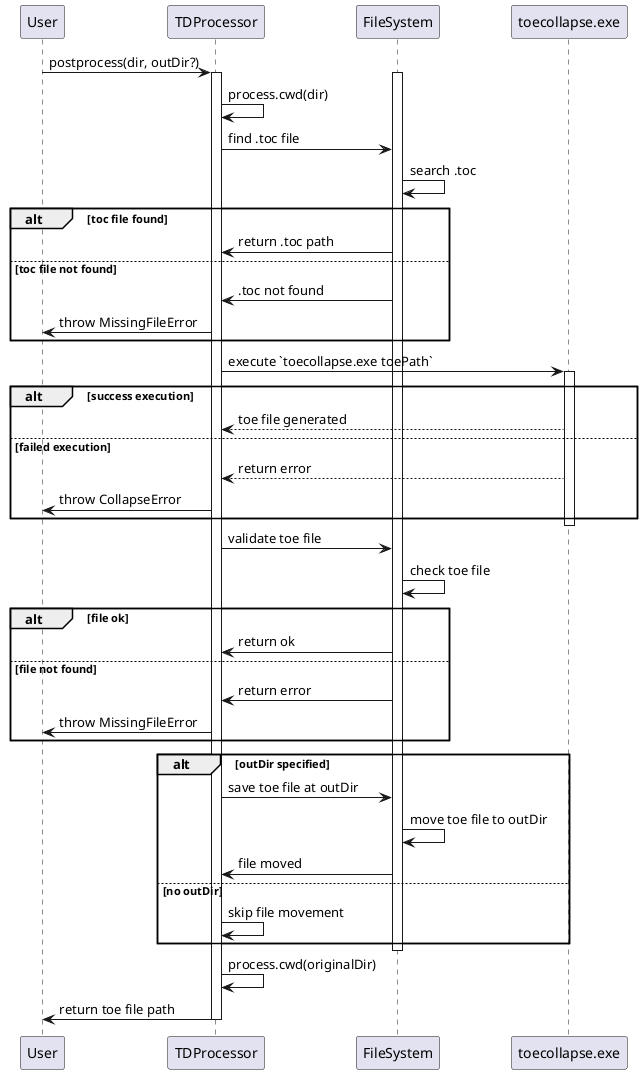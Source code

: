 @startuml

participant User
participant TDProcessor
participant FileSystem
participant toecollapse.exe

User -> TDProcessor: postprocess(dir, outDir?)
activate TDProcessor
activate FileSystem

TDProcessor -> TDProcessor: process.cwd(dir)
TDProcessor -> FileSystem: find .toc file
FileSystem -> FileSystem: search .toc

alt toc file found
    FileSystem -> TDProcessor: return .toc path
else toc file not found
    FileSystem -> TDProcessor: .toc not found
    TDProcessor -> User: throw MissingFileError
end

TDProcessor -> toecollapse.exe: execute `toecollapse.exe toePath`
activate toecollapse.exe
alt success execution
    toecollapse.exe --> TDProcessor: toe file generated
else failed execution
    toecollapse.exe --> TDProcessor: return error
    TDProcessor -> User: throw CollapseError
end
Deactivate toecollapse.exe

TDProcessor -> FileSystem: validate toe file
FileSystem -> FileSystem: check toe file

alt file ok
    FileSystem -> TDProcessor: return ok
else file not found
    FileSystem -> TDProcessor: return error
    TDProcessor -> User: throw MissingFileError
end

alt outDir specified
    TDProcessor -> FileSystem: save toe file at outDir
    FileSystem -> FileSystem: move toe file to outDir
    FileSystem -> TDProcessor: file moved
else no outDir
    TDProcessor -> TDProcessor: skip file movement
end
deactivate FileSystem

TDProcessor -> TDProcessor: process.cwd(originalDir)
TDProcessor -> User: return toe file path
deactivate TDProcessor

@enduml
